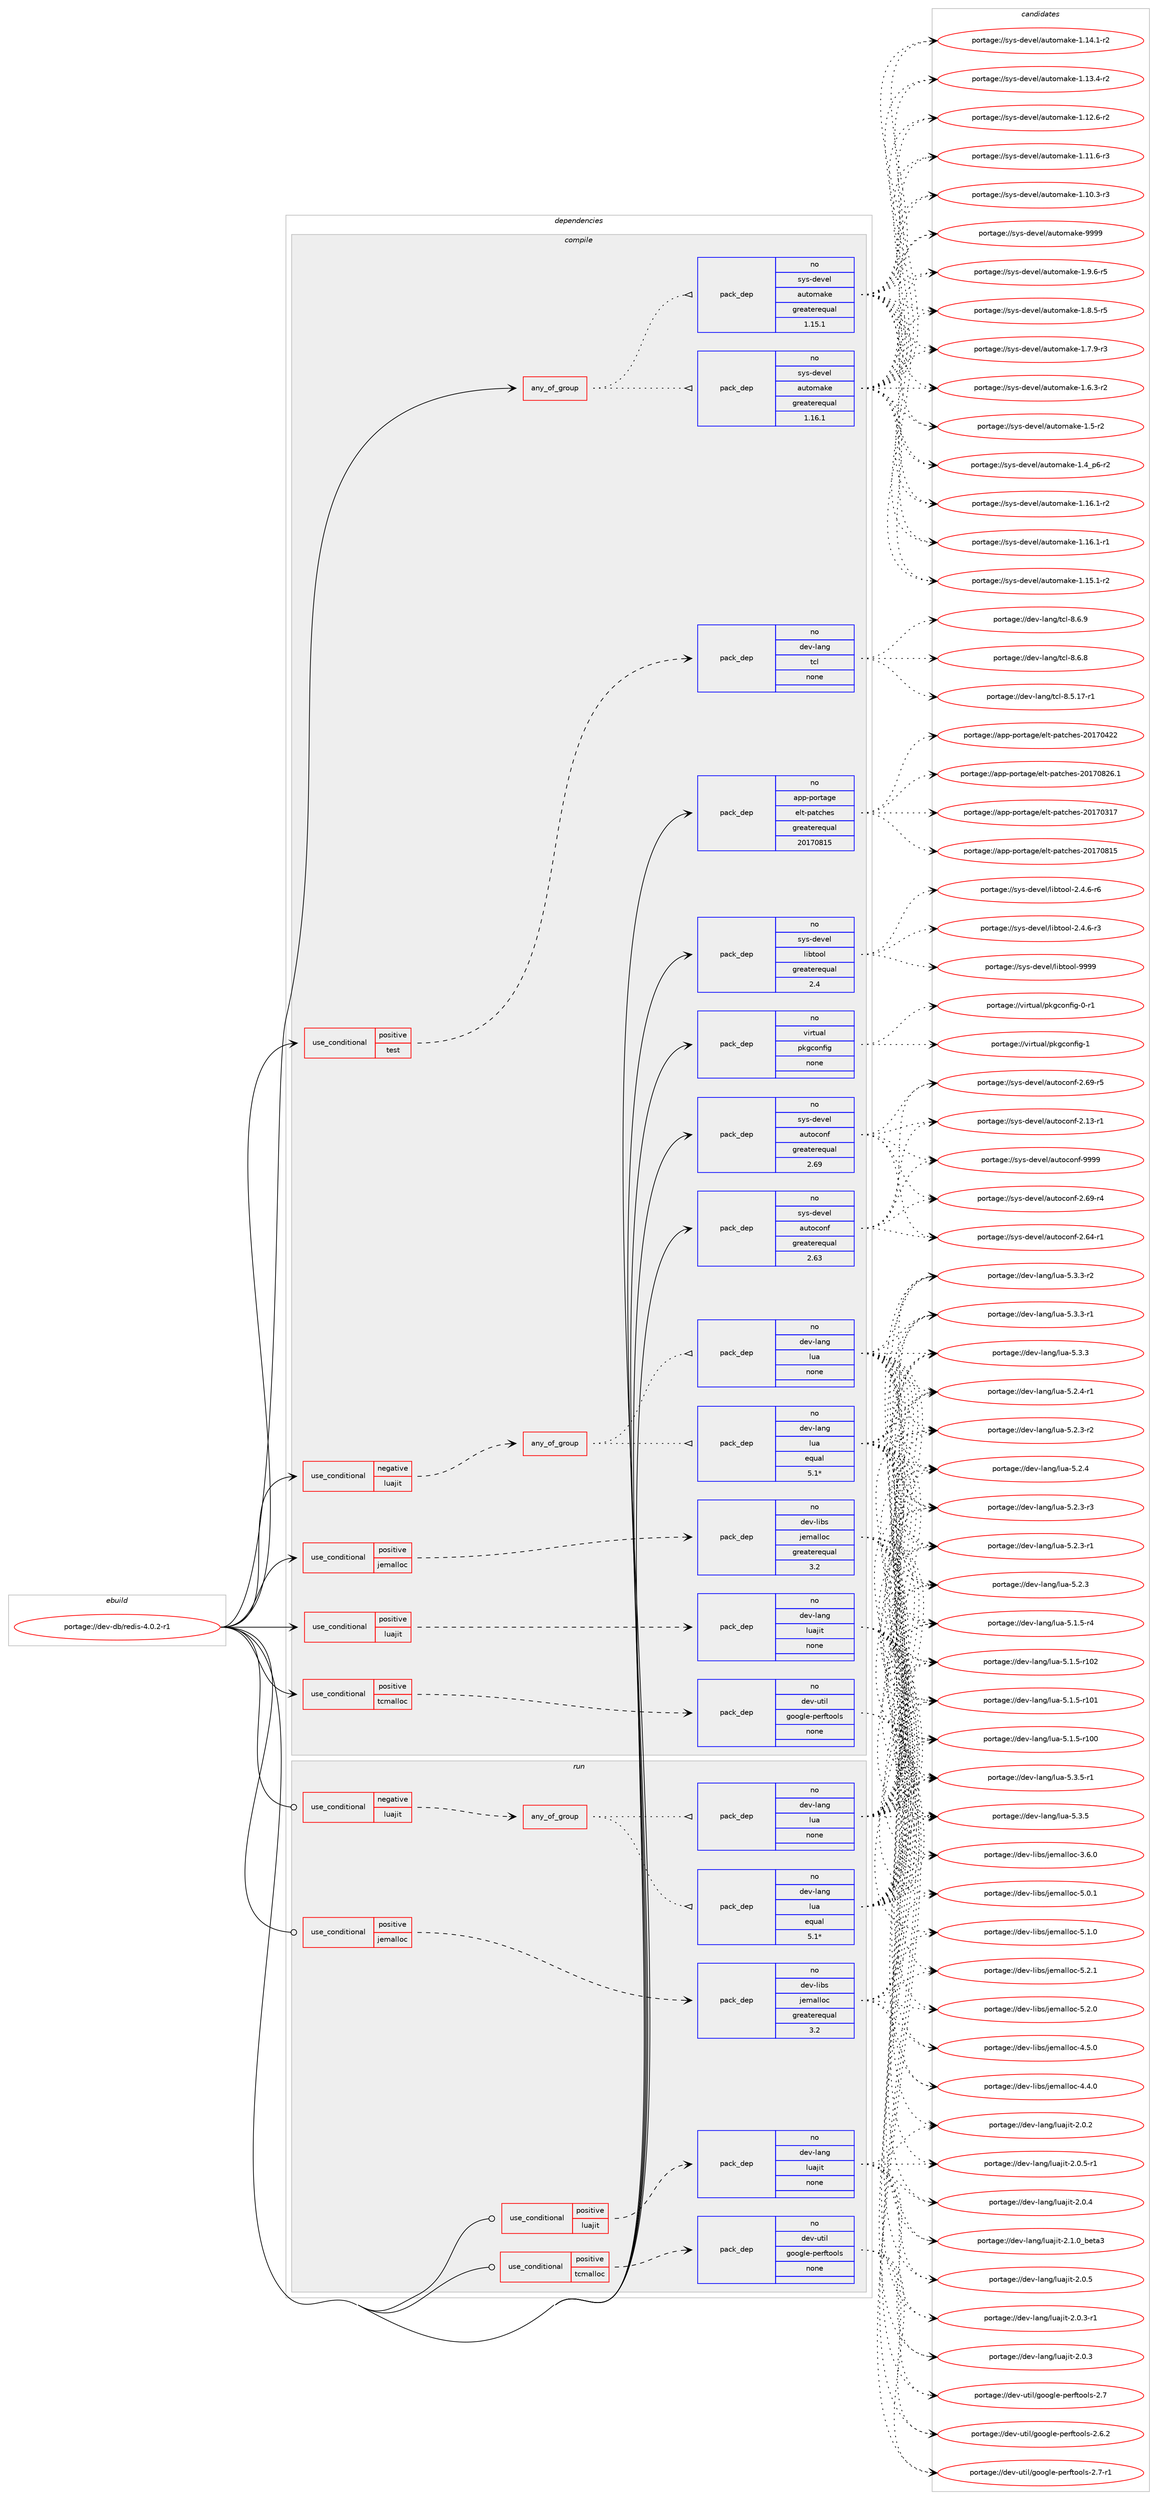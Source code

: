 digraph prolog {

# *************
# Graph options
# *************

newrank=true;
concentrate=true;
compound=true;
graph [rankdir=LR,fontname=Helvetica,fontsize=10,ranksep=1.5];#, ranksep=2.5, nodesep=0.2];
edge  [arrowhead=vee];
node  [fontname=Helvetica,fontsize=10];

# **********
# The ebuild
# **********

subgraph cluster_leftcol {
color=gray;
label=<<i>ebuild</i>>;
id [label="portage://dev-db/redis-4.0.2-r1", color=red, width=4, href="../dev-db/redis-4.0.2-r1.svg"];
}

# ****************
# The dependencies
# ****************

subgraph cluster_midcol {
color=gray;
label=<<i>dependencies</i>>;
subgraph cluster_compile {
fillcolor="#eeeeee";
style=filled;
label=<<i>compile</i>>;
subgraph any6945 {
dependency576933 [label=<<TABLE BORDER="0" CELLBORDER="1" CELLSPACING="0" CELLPADDING="4"><TR><TD CELLPADDING="10">any_of_group</TD></TR></TABLE>>, shape=none, color=red];subgraph pack433830 {
dependency576934 [label=<<TABLE BORDER="0" CELLBORDER="1" CELLSPACING="0" CELLPADDING="4" WIDTH="220"><TR><TD ROWSPAN="6" CELLPADDING="30">pack_dep</TD></TR><TR><TD WIDTH="110">no</TD></TR><TR><TD>sys-devel</TD></TR><TR><TD>automake</TD></TR><TR><TD>greaterequal</TD></TR><TR><TD>1.16.1</TD></TR></TABLE>>, shape=none, color=blue];
}
dependency576933:e -> dependency576934:w [weight=20,style="dotted",arrowhead="oinv"];
subgraph pack433831 {
dependency576935 [label=<<TABLE BORDER="0" CELLBORDER="1" CELLSPACING="0" CELLPADDING="4" WIDTH="220"><TR><TD ROWSPAN="6" CELLPADDING="30">pack_dep</TD></TR><TR><TD WIDTH="110">no</TD></TR><TR><TD>sys-devel</TD></TR><TR><TD>automake</TD></TR><TR><TD>greaterequal</TD></TR><TR><TD>1.15.1</TD></TR></TABLE>>, shape=none, color=blue];
}
dependency576933:e -> dependency576935:w [weight=20,style="dotted",arrowhead="oinv"];
}
id:e -> dependency576933:w [weight=20,style="solid",arrowhead="vee"];
subgraph cond135921 {
dependency576936 [label=<<TABLE BORDER="0" CELLBORDER="1" CELLSPACING="0" CELLPADDING="4"><TR><TD ROWSPAN="3" CELLPADDING="10">use_conditional</TD></TR><TR><TD>negative</TD></TR><TR><TD>luajit</TD></TR></TABLE>>, shape=none, color=red];
subgraph any6946 {
dependency576937 [label=<<TABLE BORDER="0" CELLBORDER="1" CELLSPACING="0" CELLPADDING="4"><TR><TD CELLPADDING="10">any_of_group</TD></TR></TABLE>>, shape=none, color=red];subgraph pack433832 {
dependency576938 [label=<<TABLE BORDER="0" CELLBORDER="1" CELLSPACING="0" CELLPADDING="4" WIDTH="220"><TR><TD ROWSPAN="6" CELLPADDING="30">pack_dep</TD></TR><TR><TD WIDTH="110">no</TD></TR><TR><TD>dev-lang</TD></TR><TR><TD>lua</TD></TR><TR><TD>none</TD></TR><TR><TD></TD></TR></TABLE>>, shape=none, color=blue];
}
dependency576937:e -> dependency576938:w [weight=20,style="dotted",arrowhead="oinv"];
subgraph pack433833 {
dependency576939 [label=<<TABLE BORDER="0" CELLBORDER="1" CELLSPACING="0" CELLPADDING="4" WIDTH="220"><TR><TD ROWSPAN="6" CELLPADDING="30">pack_dep</TD></TR><TR><TD WIDTH="110">no</TD></TR><TR><TD>dev-lang</TD></TR><TR><TD>lua</TD></TR><TR><TD>equal</TD></TR><TR><TD>5.1*</TD></TR></TABLE>>, shape=none, color=blue];
}
dependency576937:e -> dependency576939:w [weight=20,style="dotted",arrowhead="oinv"];
}
dependency576936:e -> dependency576937:w [weight=20,style="dashed",arrowhead="vee"];
}
id:e -> dependency576936:w [weight=20,style="solid",arrowhead="vee"];
subgraph cond135922 {
dependency576940 [label=<<TABLE BORDER="0" CELLBORDER="1" CELLSPACING="0" CELLPADDING="4"><TR><TD ROWSPAN="3" CELLPADDING="10">use_conditional</TD></TR><TR><TD>positive</TD></TR><TR><TD>jemalloc</TD></TR></TABLE>>, shape=none, color=red];
subgraph pack433834 {
dependency576941 [label=<<TABLE BORDER="0" CELLBORDER="1" CELLSPACING="0" CELLPADDING="4" WIDTH="220"><TR><TD ROWSPAN="6" CELLPADDING="30">pack_dep</TD></TR><TR><TD WIDTH="110">no</TD></TR><TR><TD>dev-libs</TD></TR><TR><TD>jemalloc</TD></TR><TR><TD>greaterequal</TD></TR><TR><TD>3.2</TD></TR></TABLE>>, shape=none, color=blue];
}
dependency576940:e -> dependency576941:w [weight=20,style="dashed",arrowhead="vee"];
}
id:e -> dependency576940:w [weight=20,style="solid",arrowhead="vee"];
subgraph cond135923 {
dependency576942 [label=<<TABLE BORDER="0" CELLBORDER="1" CELLSPACING="0" CELLPADDING="4"><TR><TD ROWSPAN="3" CELLPADDING="10">use_conditional</TD></TR><TR><TD>positive</TD></TR><TR><TD>luajit</TD></TR></TABLE>>, shape=none, color=red];
subgraph pack433835 {
dependency576943 [label=<<TABLE BORDER="0" CELLBORDER="1" CELLSPACING="0" CELLPADDING="4" WIDTH="220"><TR><TD ROWSPAN="6" CELLPADDING="30">pack_dep</TD></TR><TR><TD WIDTH="110">no</TD></TR><TR><TD>dev-lang</TD></TR><TR><TD>luajit</TD></TR><TR><TD>none</TD></TR><TR><TD></TD></TR></TABLE>>, shape=none, color=blue];
}
dependency576942:e -> dependency576943:w [weight=20,style="dashed",arrowhead="vee"];
}
id:e -> dependency576942:w [weight=20,style="solid",arrowhead="vee"];
subgraph cond135924 {
dependency576944 [label=<<TABLE BORDER="0" CELLBORDER="1" CELLSPACING="0" CELLPADDING="4"><TR><TD ROWSPAN="3" CELLPADDING="10">use_conditional</TD></TR><TR><TD>positive</TD></TR><TR><TD>tcmalloc</TD></TR></TABLE>>, shape=none, color=red];
subgraph pack433836 {
dependency576945 [label=<<TABLE BORDER="0" CELLBORDER="1" CELLSPACING="0" CELLPADDING="4" WIDTH="220"><TR><TD ROWSPAN="6" CELLPADDING="30">pack_dep</TD></TR><TR><TD WIDTH="110">no</TD></TR><TR><TD>dev-util</TD></TR><TR><TD>google-perftools</TD></TR><TR><TD>none</TD></TR><TR><TD></TD></TR></TABLE>>, shape=none, color=blue];
}
dependency576944:e -> dependency576945:w [weight=20,style="dashed",arrowhead="vee"];
}
id:e -> dependency576944:w [weight=20,style="solid",arrowhead="vee"];
subgraph cond135925 {
dependency576946 [label=<<TABLE BORDER="0" CELLBORDER="1" CELLSPACING="0" CELLPADDING="4"><TR><TD ROWSPAN="3" CELLPADDING="10">use_conditional</TD></TR><TR><TD>positive</TD></TR><TR><TD>test</TD></TR></TABLE>>, shape=none, color=red];
subgraph pack433837 {
dependency576947 [label=<<TABLE BORDER="0" CELLBORDER="1" CELLSPACING="0" CELLPADDING="4" WIDTH="220"><TR><TD ROWSPAN="6" CELLPADDING="30">pack_dep</TD></TR><TR><TD WIDTH="110">no</TD></TR><TR><TD>dev-lang</TD></TR><TR><TD>tcl</TD></TR><TR><TD>none</TD></TR><TR><TD></TD></TR></TABLE>>, shape=none, color=blue];
}
dependency576946:e -> dependency576947:w [weight=20,style="dashed",arrowhead="vee"];
}
id:e -> dependency576946:w [weight=20,style="solid",arrowhead="vee"];
subgraph pack433838 {
dependency576948 [label=<<TABLE BORDER="0" CELLBORDER="1" CELLSPACING="0" CELLPADDING="4" WIDTH="220"><TR><TD ROWSPAN="6" CELLPADDING="30">pack_dep</TD></TR><TR><TD WIDTH="110">no</TD></TR><TR><TD>app-portage</TD></TR><TR><TD>elt-patches</TD></TR><TR><TD>greaterequal</TD></TR><TR><TD>20170815</TD></TR></TABLE>>, shape=none, color=blue];
}
id:e -> dependency576948:w [weight=20,style="solid",arrowhead="vee"];
subgraph pack433839 {
dependency576949 [label=<<TABLE BORDER="0" CELLBORDER="1" CELLSPACING="0" CELLPADDING="4" WIDTH="220"><TR><TD ROWSPAN="6" CELLPADDING="30">pack_dep</TD></TR><TR><TD WIDTH="110">no</TD></TR><TR><TD>sys-devel</TD></TR><TR><TD>autoconf</TD></TR><TR><TD>greaterequal</TD></TR><TR><TD>2.63</TD></TR></TABLE>>, shape=none, color=blue];
}
id:e -> dependency576949:w [weight=20,style="solid",arrowhead="vee"];
subgraph pack433840 {
dependency576950 [label=<<TABLE BORDER="0" CELLBORDER="1" CELLSPACING="0" CELLPADDING="4" WIDTH="220"><TR><TD ROWSPAN="6" CELLPADDING="30">pack_dep</TD></TR><TR><TD WIDTH="110">no</TD></TR><TR><TD>sys-devel</TD></TR><TR><TD>autoconf</TD></TR><TR><TD>greaterequal</TD></TR><TR><TD>2.69</TD></TR></TABLE>>, shape=none, color=blue];
}
id:e -> dependency576950:w [weight=20,style="solid",arrowhead="vee"];
subgraph pack433841 {
dependency576951 [label=<<TABLE BORDER="0" CELLBORDER="1" CELLSPACING="0" CELLPADDING="4" WIDTH="220"><TR><TD ROWSPAN="6" CELLPADDING="30">pack_dep</TD></TR><TR><TD WIDTH="110">no</TD></TR><TR><TD>sys-devel</TD></TR><TR><TD>libtool</TD></TR><TR><TD>greaterequal</TD></TR><TR><TD>2.4</TD></TR></TABLE>>, shape=none, color=blue];
}
id:e -> dependency576951:w [weight=20,style="solid",arrowhead="vee"];
subgraph pack433842 {
dependency576952 [label=<<TABLE BORDER="0" CELLBORDER="1" CELLSPACING="0" CELLPADDING="4" WIDTH="220"><TR><TD ROWSPAN="6" CELLPADDING="30">pack_dep</TD></TR><TR><TD WIDTH="110">no</TD></TR><TR><TD>virtual</TD></TR><TR><TD>pkgconfig</TD></TR><TR><TD>none</TD></TR><TR><TD></TD></TR></TABLE>>, shape=none, color=blue];
}
id:e -> dependency576952:w [weight=20,style="solid",arrowhead="vee"];
}
subgraph cluster_compileandrun {
fillcolor="#eeeeee";
style=filled;
label=<<i>compile and run</i>>;
}
subgraph cluster_run {
fillcolor="#eeeeee";
style=filled;
label=<<i>run</i>>;
subgraph cond135926 {
dependency576953 [label=<<TABLE BORDER="0" CELLBORDER="1" CELLSPACING="0" CELLPADDING="4"><TR><TD ROWSPAN="3" CELLPADDING="10">use_conditional</TD></TR><TR><TD>negative</TD></TR><TR><TD>luajit</TD></TR></TABLE>>, shape=none, color=red];
subgraph any6947 {
dependency576954 [label=<<TABLE BORDER="0" CELLBORDER="1" CELLSPACING="0" CELLPADDING="4"><TR><TD CELLPADDING="10">any_of_group</TD></TR></TABLE>>, shape=none, color=red];subgraph pack433843 {
dependency576955 [label=<<TABLE BORDER="0" CELLBORDER="1" CELLSPACING="0" CELLPADDING="4" WIDTH="220"><TR><TD ROWSPAN="6" CELLPADDING="30">pack_dep</TD></TR><TR><TD WIDTH="110">no</TD></TR><TR><TD>dev-lang</TD></TR><TR><TD>lua</TD></TR><TR><TD>none</TD></TR><TR><TD></TD></TR></TABLE>>, shape=none, color=blue];
}
dependency576954:e -> dependency576955:w [weight=20,style="dotted",arrowhead="oinv"];
subgraph pack433844 {
dependency576956 [label=<<TABLE BORDER="0" CELLBORDER="1" CELLSPACING="0" CELLPADDING="4" WIDTH="220"><TR><TD ROWSPAN="6" CELLPADDING="30">pack_dep</TD></TR><TR><TD WIDTH="110">no</TD></TR><TR><TD>dev-lang</TD></TR><TR><TD>lua</TD></TR><TR><TD>equal</TD></TR><TR><TD>5.1*</TD></TR></TABLE>>, shape=none, color=blue];
}
dependency576954:e -> dependency576956:w [weight=20,style="dotted",arrowhead="oinv"];
}
dependency576953:e -> dependency576954:w [weight=20,style="dashed",arrowhead="vee"];
}
id:e -> dependency576953:w [weight=20,style="solid",arrowhead="odot"];
subgraph cond135927 {
dependency576957 [label=<<TABLE BORDER="0" CELLBORDER="1" CELLSPACING="0" CELLPADDING="4"><TR><TD ROWSPAN="3" CELLPADDING="10">use_conditional</TD></TR><TR><TD>positive</TD></TR><TR><TD>jemalloc</TD></TR></TABLE>>, shape=none, color=red];
subgraph pack433845 {
dependency576958 [label=<<TABLE BORDER="0" CELLBORDER="1" CELLSPACING="0" CELLPADDING="4" WIDTH="220"><TR><TD ROWSPAN="6" CELLPADDING="30">pack_dep</TD></TR><TR><TD WIDTH="110">no</TD></TR><TR><TD>dev-libs</TD></TR><TR><TD>jemalloc</TD></TR><TR><TD>greaterequal</TD></TR><TR><TD>3.2</TD></TR></TABLE>>, shape=none, color=blue];
}
dependency576957:e -> dependency576958:w [weight=20,style="dashed",arrowhead="vee"];
}
id:e -> dependency576957:w [weight=20,style="solid",arrowhead="odot"];
subgraph cond135928 {
dependency576959 [label=<<TABLE BORDER="0" CELLBORDER="1" CELLSPACING="0" CELLPADDING="4"><TR><TD ROWSPAN="3" CELLPADDING="10">use_conditional</TD></TR><TR><TD>positive</TD></TR><TR><TD>luajit</TD></TR></TABLE>>, shape=none, color=red];
subgraph pack433846 {
dependency576960 [label=<<TABLE BORDER="0" CELLBORDER="1" CELLSPACING="0" CELLPADDING="4" WIDTH="220"><TR><TD ROWSPAN="6" CELLPADDING="30">pack_dep</TD></TR><TR><TD WIDTH="110">no</TD></TR><TR><TD>dev-lang</TD></TR><TR><TD>luajit</TD></TR><TR><TD>none</TD></TR><TR><TD></TD></TR></TABLE>>, shape=none, color=blue];
}
dependency576959:e -> dependency576960:w [weight=20,style="dashed",arrowhead="vee"];
}
id:e -> dependency576959:w [weight=20,style="solid",arrowhead="odot"];
subgraph cond135929 {
dependency576961 [label=<<TABLE BORDER="0" CELLBORDER="1" CELLSPACING="0" CELLPADDING="4"><TR><TD ROWSPAN="3" CELLPADDING="10">use_conditional</TD></TR><TR><TD>positive</TD></TR><TR><TD>tcmalloc</TD></TR></TABLE>>, shape=none, color=red];
subgraph pack433847 {
dependency576962 [label=<<TABLE BORDER="0" CELLBORDER="1" CELLSPACING="0" CELLPADDING="4" WIDTH="220"><TR><TD ROWSPAN="6" CELLPADDING="30">pack_dep</TD></TR><TR><TD WIDTH="110">no</TD></TR><TR><TD>dev-util</TD></TR><TR><TD>google-perftools</TD></TR><TR><TD>none</TD></TR><TR><TD></TD></TR></TABLE>>, shape=none, color=blue];
}
dependency576961:e -> dependency576962:w [weight=20,style="dashed",arrowhead="vee"];
}
id:e -> dependency576961:w [weight=20,style="solid",arrowhead="odot"];
}
}

# **************
# The candidates
# **************

subgraph cluster_choices {
rank=same;
color=gray;
label=<<i>candidates</i>>;

subgraph choice433830 {
color=black;
nodesep=1;
choice115121115451001011181011084797117116111109971071014557575757 [label="portage://sys-devel/automake-9999", color=red, width=4,href="../sys-devel/automake-9999.svg"];
choice115121115451001011181011084797117116111109971071014549465746544511453 [label="portage://sys-devel/automake-1.9.6-r5", color=red, width=4,href="../sys-devel/automake-1.9.6-r5.svg"];
choice115121115451001011181011084797117116111109971071014549465646534511453 [label="portage://sys-devel/automake-1.8.5-r5", color=red, width=4,href="../sys-devel/automake-1.8.5-r5.svg"];
choice115121115451001011181011084797117116111109971071014549465546574511451 [label="portage://sys-devel/automake-1.7.9-r3", color=red, width=4,href="../sys-devel/automake-1.7.9-r3.svg"];
choice115121115451001011181011084797117116111109971071014549465446514511450 [label="portage://sys-devel/automake-1.6.3-r2", color=red, width=4,href="../sys-devel/automake-1.6.3-r2.svg"];
choice11512111545100101118101108479711711611110997107101454946534511450 [label="portage://sys-devel/automake-1.5-r2", color=red, width=4,href="../sys-devel/automake-1.5-r2.svg"];
choice115121115451001011181011084797117116111109971071014549465295112544511450 [label="portage://sys-devel/automake-1.4_p6-r2", color=red, width=4,href="../sys-devel/automake-1.4_p6-r2.svg"];
choice11512111545100101118101108479711711611110997107101454946495446494511450 [label="portage://sys-devel/automake-1.16.1-r2", color=red, width=4,href="../sys-devel/automake-1.16.1-r2.svg"];
choice11512111545100101118101108479711711611110997107101454946495446494511449 [label="portage://sys-devel/automake-1.16.1-r1", color=red, width=4,href="../sys-devel/automake-1.16.1-r1.svg"];
choice11512111545100101118101108479711711611110997107101454946495346494511450 [label="portage://sys-devel/automake-1.15.1-r2", color=red, width=4,href="../sys-devel/automake-1.15.1-r2.svg"];
choice11512111545100101118101108479711711611110997107101454946495246494511450 [label="portage://sys-devel/automake-1.14.1-r2", color=red, width=4,href="../sys-devel/automake-1.14.1-r2.svg"];
choice11512111545100101118101108479711711611110997107101454946495146524511450 [label="portage://sys-devel/automake-1.13.4-r2", color=red, width=4,href="../sys-devel/automake-1.13.4-r2.svg"];
choice11512111545100101118101108479711711611110997107101454946495046544511450 [label="portage://sys-devel/automake-1.12.6-r2", color=red, width=4,href="../sys-devel/automake-1.12.6-r2.svg"];
choice11512111545100101118101108479711711611110997107101454946494946544511451 [label="portage://sys-devel/automake-1.11.6-r3", color=red, width=4,href="../sys-devel/automake-1.11.6-r3.svg"];
choice11512111545100101118101108479711711611110997107101454946494846514511451 [label="portage://sys-devel/automake-1.10.3-r3", color=red, width=4,href="../sys-devel/automake-1.10.3-r3.svg"];
dependency576934:e -> choice115121115451001011181011084797117116111109971071014557575757:w [style=dotted,weight="100"];
dependency576934:e -> choice115121115451001011181011084797117116111109971071014549465746544511453:w [style=dotted,weight="100"];
dependency576934:e -> choice115121115451001011181011084797117116111109971071014549465646534511453:w [style=dotted,weight="100"];
dependency576934:e -> choice115121115451001011181011084797117116111109971071014549465546574511451:w [style=dotted,weight="100"];
dependency576934:e -> choice115121115451001011181011084797117116111109971071014549465446514511450:w [style=dotted,weight="100"];
dependency576934:e -> choice11512111545100101118101108479711711611110997107101454946534511450:w [style=dotted,weight="100"];
dependency576934:e -> choice115121115451001011181011084797117116111109971071014549465295112544511450:w [style=dotted,weight="100"];
dependency576934:e -> choice11512111545100101118101108479711711611110997107101454946495446494511450:w [style=dotted,weight="100"];
dependency576934:e -> choice11512111545100101118101108479711711611110997107101454946495446494511449:w [style=dotted,weight="100"];
dependency576934:e -> choice11512111545100101118101108479711711611110997107101454946495346494511450:w [style=dotted,weight="100"];
dependency576934:e -> choice11512111545100101118101108479711711611110997107101454946495246494511450:w [style=dotted,weight="100"];
dependency576934:e -> choice11512111545100101118101108479711711611110997107101454946495146524511450:w [style=dotted,weight="100"];
dependency576934:e -> choice11512111545100101118101108479711711611110997107101454946495046544511450:w [style=dotted,weight="100"];
dependency576934:e -> choice11512111545100101118101108479711711611110997107101454946494946544511451:w [style=dotted,weight="100"];
dependency576934:e -> choice11512111545100101118101108479711711611110997107101454946494846514511451:w [style=dotted,weight="100"];
}
subgraph choice433831 {
color=black;
nodesep=1;
choice115121115451001011181011084797117116111109971071014557575757 [label="portage://sys-devel/automake-9999", color=red, width=4,href="../sys-devel/automake-9999.svg"];
choice115121115451001011181011084797117116111109971071014549465746544511453 [label="portage://sys-devel/automake-1.9.6-r5", color=red, width=4,href="../sys-devel/automake-1.9.6-r5.svg"];
choice115121115451001011181011084797117116111109971071014549465646534511453 [label="portage://sys-devel/automake-1.8.5-r5", color=red, width=4,href="../sys-devel/automake-1.8.5-r5.svg"];
choice115121115451001011181011084797117116111109971071014549465546574511451 [label="portage://sys-devel/automake-1.7.9-r3", color=red, width=4,href="../sys-devel/automake-1.7.9-r3.svg"];
choice115121115451001011181011084797117116111109971071014549465446514511450 [label="portage://sys-devel/automake-1.6.3-r2", color=red, width=4,href="../sys-devel/automake-1.6.3-r2.svg"];
choice11512111545100101118101108479711711611110997107101454946534511450 [label="portage://sys-devel/automake-1.5-r2", color=red, width=4,href="../sys-devel/automake-1.5-r2.svg"];
choice115121115451001011181011084797117116111109971071014549465295112544511450 [label="portage://sys-devel/automake-1.4_p6-r2", color=red, width=4,href="../sys-devel/automake-1.4_p6-r2.svg"];
choice11512111545100101118101108479711711611110997107101454946495446494511450 [label="portage://sys-devel/automake-1.16.1-r2", color=red, width=4,href="../sys-devel/automake-1.16.1-r2.svg"];
choice11512111545100101118101108479711711611110997107101454946495446494511449 [label="portage://sys-devel/automake-1.16.1-r1", color=red, width=4,href="../sys-devel/automake-1.16.1-r1.svg"];
choice11512111545100101118101108479711711611110997107101454946495346494511450 [label="portage://sys-devel/automake-1.15.1-r2", color=red, width=4,href="../sys-devel/automake-1.15.1-r2.svg"];
choice11512111545100101118101108479711711611110997107101454946495246494511450 [label="portage://sys-devel/automake-1.14.1-r2", color=red, width=4,href="../sys-devel/automake-1.14.1-r2.svg"];
choice11512111545100101118101108479711711611110997107101454946495146524511450 [label="portage://sys-devel/automake-1.13.4-r2", color=red, width=4,href="../sys-devel/automake-1.13.4-r2.svg"];
choice11512111545100101118101108479711711611110997107101454946495046544511450 [label="portage://sys-devel/automake-1.12.6-r2", color=red, width=4,href="../sys-devel/automake-1.12.6-r2.svg"];
choice11512111545100101118101108479711711611110997107101454946494946544511451 [label="portage://sys-devel/automake-1.11.6-r3", color=red, width=4,href="../sys-devel/automake-1.11.6-r3.svg"];
choice11512111545100101118101108479711711611110997107101454946494846514511451 [label="portage://sys-devel/automake-1.10.3-r3", color=red, width=4,href="../sys-devel/automake-1.10.3-r3.svg"];
dependency576935:e -> choice115121115451001011181011084797117116111109971071014557575757:w [style=dotted,weight="100"];
dependency576935:e -> choice115121115451001011181011084797117116111109971071014549465746544511453:w [style=dotted,weight="100"];
dependency576935:e -> choice115121115451001011181011084797117116111109971071014549465646534511453:w [style=dotted,weight="100"];
dependency576935:e -> choice115121115451001011181011084797117116111109971071014549465546574511451:w [style=dotted,weight="100"];
dependency576935:e -> choice115121115451001011181011084797117116111109971071014549465446514511450:w [style=dotted,weight="100"];
dependency576935:e -> choice11512111545100101118101108479711711611110997107101454946534511450:w [style=dotted,weight="100"];
dependency576935:e -> choice115121115451001011181011084797117116111109971071014549465295112544511450:w [style=dotted,weight="100"];
dependency576935:e -> choice11512111545100101118101108479711711611110997107101454946495446494511450:w [style=dotted,weight="100"];
dependency576935:e -> choice11512111545100101118101108479711711611110997107101454946495446494511449:w [style=dotted,weight="100"];
dependency576935:e -> choice11512111545100101118101108479711711611110997107101454946495346494511450:w [style=dotted,weight="100"];
dependency576935:e -> choice11512111545100101118101108479711711611110997107101454946495246494511450:w [style=dotted,weight="100"];
dependency576935:e -> choice11512111545100101118101108479711711611110997107101454946495146524511450:w [style=dotted,weight="100"];
dependency576935:e -> choice11512111545100101118101108479711711611110997107101454946495046544511450:w [style=dotted,weight="100"];
dependency576935:e -> choice11512111545100101118101108479711711611110997107101454946494946544511451:w [style=dotted,weight="100"];
dependency576935:e -> choice11512111545100101118101108479711711611110997107101454946494846514511451:w [style=dotted,weight="100"];
}
subgraph choice433832 {
color=black;
nodesep=1;
choice100101118451089711010347108117974553465146534511449 [label="portage://dev-lang/lua-5.3.5-r1", color=red, width=4,href="../dev-lang/lua-5.3.5-r1.svg"];
choice10010111845108971101034710811797455346514653 [label="portage://dev-lang/lua-5.3.5", color=red, width=4,href="../dev-lang/lua-5.3.5.svg"];
choice100101118451089711010347108117974553465146514511450 [label="portage://dev-lang/lua-5.3.3-r2", color=red, width=4,href="../dev-lang/lua-5.3.3-r2.svg"];
choice100101118451089711010347108117974553465146514511449 [label="portage://dev-lang/lua-5.3.3-r1", color=red, width=4,href="../dev-lang/lua-5.3.3-r1.svg"];
choice10010111845108971101034710811797455346514651 [label="portage://dev-lang/lua-5.3.3", color=red, width=4,href="../dev-lang/lua-5.3.3.svg"];
choice100101118451089711010347108117974553465046524511449 [label="portage://dev-lang/lua-5.2.4-r1", color=red, width=4,href="../dev-lang/lua-5.2.4-r1.svg"];
choice10010111845108971101034710811797455346504652 [label="portage://dev-lang/lua-5.2.4", color=red, width=4,href="../dev-lang/lua-5.2.4.svg"];
choice100101118451089711010347108117974553465046514511451 [label="portage://dev-lang/lua-5.2.3-r3", color=red, width=4,href="../dev-lang/lua-5.2.3-r3.svg"];
choice100101118451089711010347108117974553465046514511450 [label="portage://dev-lang/lua-5.2.3-r2", color=red, width=4,href="../dev-lang/lua-5.2.3-r2.svg"];
choice100101118451089711010347108117974553465046514511449 [label="portage://dev-lang/lua-5.2.3-r1", color=red, width=4,href="../dev-lang/lua-5.2.3-r1.svg"];
choice10010111845108971101034710811797455346504651 [label="portage://dev-lang/lua-5.2.3", color=red, width=4,href="../dev-lang/lua-5.2.3.svg"];
choice100101118451089711010347108117974553464946534511452 [label="portage://dev-lang/lua-5.1.5-r4", color=red, width=4,href="../dev-lang/lua-5.1.5-r4.svg"];
choice1001011184510897110103471081179745534649465345114494850 [label="portage://dev-lang/lua-5.1.5-r102", color=red, width=4,href="../dev-lang/lua-5.1.5-r102.svg"];
choice1001011184510897110103471081179745534649465345114494849 [label="portage://dev-lang/lua-5.1.5-r101", color=red, width=4,href="../dev-lang/lua-5.1.5-r101.svg"];
choice1001011184510897110103471081179745534649465345114494848 [label="portage://dev-lang/lua-5.1.5-r100", color=red, width=4,href="../dev-lang/lua-5.1.5-r100.svg"];
dependency576938:e -> choice100101118451089711010347108117974553465146534511449:w [style=dotted,weight="100"];
dependency576938:e -> choice10010111845108971101034710811797455346514653:w [style=dotted,weight="100"];
dependency576938:e -> choice100101118451089711010347108117974553465146514511450:w [style=dotted,weight="100"];
dependency576938:e -> choice100101118451089711010347108117974553465146514511449:w [style=dotted,weight="100"];
dependency576938:e -> choice10010111845108971101034710811797455346514651:w [style=dotted,weight="100"];
dependency576938:e -> choice100101118451089711010347108117974553465046524511449:w [style=dotted,weight="100"];
dependency576938:e -> choice10010111845108971101034710811797455346504652:w [style=dotted,weight="100"];
dependency576938:e -> choice100101118451089711010347108117974553465046514511451:w [style=dotted,weight="100"];
dependency576938:e -> choice100101118451089711010347108117974553465046514511450:w [style=dotted,weight="100"];
dependency576938:e -> choice100101118451089711010347108117974553465046514511449:w [style=dotted,weight="100"];
dependency576938:e -> choice10010111845108971101034710811797455346504651:w [style=dotted,weight="100"];
dependency576938:e -> choice100101118451089711010347108117974553464946534511452:w [style=dotted,weight="100"];
dependency576938:e -> choice1001011184510897110103471081179745534649465345114494850:w [style=dotted,weight="100"];
dependency576938:e -> choice1001011184510897110103471081179745534649465345114494849:w [style=dotted,weight="100"];
dependency576938:e -> choice1001011184510897110103471081179745534649465345114494848:w [style=dotted,weight="100"];
}
subgraph choice433833 {
color=black;
nodesep=1;
choice100101118451089711010347108117974553465146534511449 [label="portage://dev-lang/lua-5.3.5-r1", color=red, width=4,href="../dev-lang/lua-5.3.5-r1.svg"];
choice10010111845108971101034710811797455346514653 [label="portage://dev-lang/lua-5.3.5", color=red, width=4,href="../dev-lang/lua-5.3.5.svg"];
choice100101118451089711010347108117974553465146514511450 [label="portage://dev-lang/lua-5.3.3-r2", color=red, width=4,href="../dev-lang/lua-5.3.3-r2.svg"];
choice100101118451089711010347108117974553465146514511449 [label="portage://dev-lang/lua-5.3.3-r1", color=red, width=4,href="../dev-lang/lua-5.3.3-r1.svg"];
choice10010111845108971101034710811797455346514651 [label="portage://dev-lang/lua-5.3.3", color=red, width=4,href="../dev-lang/lua-5.3.3.svg"];
choice100101118451089711010347108117974553465046524511449 [label="portage://dev-lang/lua-5.2.4-r1", color=red, width=4,href="../dev-lang/lua-5.2.4-r1.svg"];
choice10010111845108971101034710811797455346504652 [label="portage://dev-lang/lua-5.2.4", color=red, width=4,href="../dev-lang/lua-5.2.4.svg"];
choice100101118451089711010347108117974553465046514511451 [label="portage://dev-lang/lua-5.2.3-r3", color=red, width=4,href="../dev-lang/lua-5.2.3-r3.svg"];
choice100101118451089711010347108117974553465046514511450 [label="portage://dev-lang/lua-5.2.3-r2", color=red, width=4,href="../dev-lang/lua-5.2.3-r2.svg"];
choice100101118451089711010347108117974553465046514511449 [label="portage://dev-lang/lua-5.2.3-r1", color=red, width=4,href="../dev-lang/lua-5.2.3-r1.svg"];
choice10010111845108971101034710811797455346504651 [label="portage://dev-lang/lua-5.2.3", color=red, width=4,href="../dev-lang/lua-5.2.3.svg"];
choice100101118451089711010347108117974553464946534511452 [label="portage://dev-lang/lua-5.1.5-r4", color=red, width=4,href="../dev-lang/lua-5.1.5-r4.svg"];
choice1001011184510897110103471081179745534649465345114494850 [label="portage://dev-lang/lua-5.1.5-r102", color=red, width=4,href="../dev-lang/lua-5.1.5-r102.svg"];
choice1001011184510897110103471081179745534649465345114494849 [label="portage://dev-lang/lua-5.1.5-r101", color=red, width=4,href="../dev-lang/lua-5.1.5-r101.svg"];
choice1001011184510897110103471081179745534649465345114494848 [label="portage://dev-lang/lua-5.1.5-r100", color=red, width=4,href="../dev-lang/lua-5.1.5-r100.svg"];
dependency576939:e -> choice100101118451089711010347108117974553465146534511449:w [style=dotted,weight="100"];
dependency576939:e -> choice10010111845108971101034710811797455346514653:w [style=dotted,weight="100"];
dependency576939:e -> choice100101118451089711010347108117974553465146514511450:w [style=dotted,weight="100"];
dependency576939:e -> choice100101118451089711010347108117974553465146514511449:w [style=dotted,weight="100"];
dependency576939:e -> choice10010111845108971101034710811797455346514651:w [style=dotted,weight="100"];
dependency576939:e -> choice100101118451089711010347108117974553465046524511449:w [style=dotted,weight="100"];
dependency576939:e -> choice10010111845108971101034710811797455346504652:w [style=dotted,weight="100"];
dependency576939:e -> choice100101118451089711010347108117974553465046514511451:w [style=dotted,weight="100"];
dependency576939:e -> choice100101118451089711010347108117974553465046514511450:w [style=dotted,weight="100"];
dependency576939:e -> choice100101118451089711010347108117974553465046514511449:w [style=dotted,weight="100"];
dependency576939:e -> choice10010111845108971101034710811797455346504651:w [style=dotted,weight="100"];
dependency576939:e -> choice100101118451089711010347108117974553464946534511452:w [style=dotted,weight="100"];
dependency576939:e -> choice1001011184510897110103471081179745534649465345114494850:w [style=dotted,weight="100"];
dependency576939:e -> choice1001011184510897110103471081179745534649465345114494849:w [style=dotted,weight="100"];
dependency576939:e -> choice1001011184510897110103471081179745534649465345114494848:w [style=dotted,weight="100"];
}
subgraph choice433834 {
color=black;
nodesep=1;
choice1001011184510810598115471061011099710810811199455346504649 [label="portage://dev-libs/jemalloc-5.2.1", color=red, width=4,href="../dev-libs/jemalloc-5.2.1.svg"];
choice1001011184510810598115471061011099710810811199455346504648 [label="portage://dev-libs/jemalloc-5.2.0", color=red, width=4,href="../dev-libs/jemalloc-5.2.0.svg"];
choice1001011184510810598115471061011099710810811199455346494648 [label="portage://dev-libs/jemalloc-5.1.0", color=red, width=4,href="../dev-libs/jemalloc-5.1.0.svg"];
choice1001011184510810598115471061011099710810811199455346484649 [label="portage://dev-libs/jemalloc-5.0.1", color=red, width=4,href="../dev-libs/jemalloc-5.0.1.svg"];
choice1001011184510810598115471061011099710810811199455246534648 [label="portage://dev-libs/jemalloc-4.5.0", color=red, width=4,href="../dev-libs/jemalloc-4.5.0.svg"];
choice1001011184510810598115471061011099710810811199455246524648 [label="portage://dev-libs/jemalloc-4.4.0", color=red, width=4,href="../dev-libs/jemalloc-4.4.0.svg"];
choice1001011184510810598115471061011099710810811199455146544648 [label="portage://dev-libs/jemalloc-3.6.0", color=red, width=4,href="../dev-libs/jemalloc-3.6.0.svg"];
dependency576941:e -> choice1001011184510810598115471061011099710810811199455346504649:w [style=dotted,weight="100"];
dependency576941:e -> choice1001011184510810598115471061011099710810811199455346504648:w [style=dotted,weight="100"];
dependency576941:e -> choice1001011184510810598115471061011099710810811199455346494648:w [style=dotted,weight="100"];
dependency576941:e -> choice1001011184510810598115471061011099710810811199455346484649:w [style=dotted,weight="100"];
dependency576941:e -> choice1001011184510810598115471061011099710810811199455246534648:w [style=dotted,weight="100"];
dependency576941:e -> choice1001011184510810598115471061011099710810811199455246524648:w [style=dotted,weight="100"];
dependency576941:e -> choice1001011184510810598115471061011099710810811199455146544648:w [style=dotted,weight="100"];
}
subgraph choice433835 {
color=black;
nodesep=1;
choice1001011184510897110103471081179710610511645504649464895981011169751 [label="portage://dev-lang/luajit-2.1.0_beta3", color=red, width=4,href="../dev-lang/luajit-2.1.0_beta3.svg"];
choice100101118451089711010347108117971061051164550464846534511449 [label="portage://dev-lang/luajit-2.0.5-r1", color=red, width=4,href="../dev-lang/luajit-2.0.5-r1.svg"];
choice10010111845108971101034710811797106105116455046484653 [label="portage://dev-lang/luajit-2.0.5", color=red, width=4,href="../dev-lang/luajit-2.0.5.svg"];
choice10010111845108971101034710811797106105116455046484652 [label="portage://dev-lang/luajit-2.0.4", color=red, width=4,href="../dev-lang/luajit-2.0.4.svg"];
choice100101118451089711010347108117971061051164550464846514511449 [label="portage://dev-lang/luajit-2.0.3-r1", color=red, width=4,href="../dev-lang/luajit-2.0.3-r1.svg"];
choice10010111845108971101034710811797106105116455046484651 [label="portage://dev-lang/luajit-2.0.3", color=red, width=4,href="../dev-lang/luajit-2.0.3.svg"];
choice10010111845108971101034710811797106105116455046484650 [label="portage://dev-lang/luajit-2.0.2", color=red, width=4,href="../dev-lang/luajit-2.0.2.svg"];
dependency576943:e -> choice1001011184510897110103471081179710610511645504649464895981011169751:w [style=dotted,weight="100"];
dependency576943:e -> choice100101118451089711010347108117971061051164550464846534511449:w [style=dotted,weight="100"];
dependency576943:e -> choice10010111845108971101034710811797106105116455046484653:w [style=dotted,weight="100"];
dependency576943:e -> choice10010111845108971101034710811797106105116455046484652:w [style=dotted,weight="100"];
dependency576943:e -> choice100101118451089711010347108117971061051164550464846514511449:w [style=dotted,weight="100"];
dependency576943:e -> choice10010111845108971101034710811797106105116455046484651:w [style=dotted,weight="100"];
dependency576943:e -> choice10010111845108971101034710811797106105116455046484650:w [style=dotted,weight="100"];
}
subgraph choice433836 {
color=black;
nodesep=1;
choice100101118451171161051084710311111110310810145112101114102116111111108115455046554511449 [label="portage://dev-util/google-perftools-2.7-r1", color=red, width=4,href="../dev-util/google-perftools-2.7-r1.svg"];
choice10010111845117116105108471031111111031081014511210111410211611111110811545504655 [label="portage://dev-util/google-perftools-2.7", color=red, width=4,href="../dev-util/google-perftools-2.7.svg"];
choice100101118451171161051084710311111110310810145112101114102116111111108115455046544650 [label="portage://dev-util/google-perftools-2.6.2", color=red, width=4,href="../dev-util/google-perftools-2.6.2.svg"];
dependency576945:e -> choice100101118451171161051084710311111110310810145112101114102116111111108115455046554511449:w [style=dotted,weight="100"];
dependency576945:e -> choice10010111845117116105108471031111111031081014511210111410211611111110811545504655:w [style=dotted,weight="100"];
dependency576945:e -> choice100101118451171161051084710311111110310810145112101114102116111111108115455046544650:w [style=dotted,weight="100"];
}
subgraph choice433837 {
color=black;
nodesep=1;
choice10010111845108971101034711699108455646544657 [label="portage://dev-lang/tcl-8.6.9", color=red, width=4,href="../dev-lang/tcl-8.6.9.svg"];
choice10010111845108971101034711699108455646544656 [label="portage://dev-lang/tcl-8.6.8", color=red, width=4,href="../dev-lang/tcl-8.6.8.svg"];
choice10010111845108971101034711699108455646534649554511449 [label="portage://dev-lang/tcl-8.5.17-r1", color=red, width=4,href="../dev-lang/tcl-8.5.17-r1.svg"];
dependency576947:e -> choice10010111845108971101034711699108455646544657:w [style=dotted,weight="100"];
dependency576947:e -> choice10010111845108971101034711699108455646544656:w [style=dotted,weight="100"];
dependency576947:e -> choice10010111845108971101034711699108455646534649554511449:w [style=dotted,weight="100"];
}
subgraph choice433838 {
color=black;
nodesep=1;
choice971121124511211111411697103101471011081164511297116991041011154550484955485650544649 [label="portage://app-portage/elt-patches-20170826.1", color=red, width=4,href="../app-portage/elt-patches-20170826.1.svg"];
choice97112112451121111141169710310147101108116451129711699104101115455048495548564953 [label="portage://app-portage/elt-patches-20170815", color=red, width=4,href="../app-portage/elt-patches-20170815.svg"];
choice97112112451121111141169710310147101108116451129711699104101115455048495548525050 [label="portage://app-portage/elt-patches-20170422", color=red, width=4,href="../app-portage/elt-patches-20170422.svg"];
choice97112112451121111141169710310147101108116451129711699104101115455048495548514955 [label="portage://app-portage/elt-patches-20170317", color=red, width=4,href="../app-portage/elt-patches-20170317.svg"];
dependency576948:e -> choice971121124511211111411697103101471011081164511297116991041011154550484955485650544649:w [style=dotted,weight="100"];
dependency576948:e -> choice97112112451121111141169710310147101108116451129711699104101115455048495548564953:w [style=dotted,weight="100"];
dependency576948:e -> choice97112112451121111141169710310147101108116451129711699104101115455048495548525050:w [style=dotted,weight="100"];
dependency576948:e -> choice97112112451121111141169710310147101108116451129711699104101115455048495548514955:w [style=dotted,weight="100"];
}
subgraph choice433839 {
color=black;
nodesep=1;
choice115121115451001011181011084797117116111991111101024557575757 [label="portage://sys-devel/autoconf-9999", color=red, width=4,href="../sys-devel/autoconf-9999.svg"];
choice1151211154510010111810110847971171161119911111010245504654574511453 [label="portage://sys-devel/autoconf-2.69-r5", color=red, width=4,href="../sys-devel/autoconf-2.69-r5.svg"];
choice1151211154510010111810110847971171161119911111010245504654574511452 [label="portage://sys-devel/autoconf-2.69-r4", color=red, width=4,href="../sys-devel/autoconf-2.69-r4.svg"];
choice1151211154510010111810110847971171161119911111010245504654524511449 [label="portage://sys-devel/autoconf-2.64-r1", color=red, width=4,href="../sys-devel/autoconf-2.64-r1.svg"];
choice1151211154510010111810110847971171161119911111010245504649514511449 [label="portage://sys-devel/autoconf-2.13-r1", color=red, width=4,href="../sys-devel/autoconf-2.13-r1.svg"];
dependency576949:e -> choice115121115451001011181011084797117116111991111101024557575757:w [style=dotted,weight="100"];
dependency576949:e -> choice1151211154510010111810110847971171161119911111010245504654574511453:w [style=dotted,weight="100"];
dependency576949:e -> choice1151211154510010111810110847971171161119911111010245504654574511452:w [style=dotted,weight="100"];
dependency576949:e -> choice1151211154510010111810110847971171161119911111010245504654524511449:w [style=dotted,weight="100"];
dependency576949:e -> choice1151211154510010111810110847971171161119911111010245504649514511449:w [style=dotted,weight="100"];
}
subgraph choice433840 {
color=black;
nodesep=1;
choice115121115451001011181011084797117116111991111101024557575757 [label="portage://sys-devel/autoconf-9999", color=red, width=4,href="../sys-devel/autoconf-9999.svg"];
choice1151211154510010111810110847971171161119911111010245504654574511453 [label="portage://sys-devel/autoconf-2.69-r5", color=red, width=4,href="../sys-devel/autoconf-2.69-r5.svg"];
choice1151211154510010111810110847971171161119911111010245504654574511452 [label="portage://sys-devel/autoconf-2.69-r4", color=red, width=4,href="../sys-devel/autoconf-2.69-r4.svg"];
choice1151211154510010111810110847971171161119911111010245504654524511449 [label="portage://sys-devel/autoconf-2.64-r1", color=red, width=4,href="../sys-devel/autoconf-2.64-r1.svg"];
choice1151211154510010111810110847971171161119911111010245504649514511449 [label="portage://sys-devel/autoconf-2.13-r1", color=red, width=4,href="../sys-devel/autoconf-2.13-r1.svg"];
dependency576950:e -> choice115121115451001011181011084797117116111991111101024557575757:w [style=dotted,weight="100"];
dependency576950:e -> choice1151211154510010111810110847971171161119911111010245504654574511453:w [style=dotted,weight="100"];
dependency576950:e -> choice1151211154510010111810110847971171161119911111010245504654574511452:w [style=dotted,weight="100"];
dependency576950:e -> choice1151211154510010111810110847971171161119911111010245504654524511449:w [style=dotted,weight="100"];
dependency576950:e -> choice1151211154510010111810110847971171161119911111010245504649514511449:w [style=dotted,weight="100"];
}
subgraph choice433841 {
color=black;
nodesep=1;
choice1151211154510010111810110847108105981161111111084557575757 [label="portage://sys-devel/libtool-9999", color=red, width=4,href="../sys-devel/libtool-9999.svg"];
choice1151211154510010111810110847108105981161111111084550465246544511454 [label="portage://sys-devel/libtool-2.4.6-r6", color=red, width=4,href="../sys-devel/libtool-2.4.6-r6.svg"];
choice1151211154510010111810110847108105981161111111084550465246544511451 [label="portage://sys-devel/libtool-2.4.6-r3", color=red, width=4,href="../sys-devel/libtool-2.4.6-r3.svg"];
dependency576951:e -> choice1151211154510010111810110847108105981161111111084557575757:w [style=dotted,weight="100"];
dependency576951:e -> choice1151211154510010111810110847108105981161111111084550465246544511454:w [style=dotted,weight="100"];
dependency576951:e -> choice1151211154510010111810110847108105981161111111084550465246544511451:w [style=dotted,weight="100"];
}
subgraph choice433842 {
color=black;
nodesep=1;
choice1181051141161179710847112107103991111101021051034549 [label="portage://virtual/pkgconfig-1", color=red, width=4,href="../virtual/pkgconfig-1.svg"];
choice11810511411611797108471121071039911111010210510345484511449 [label="portage://virtual/pkgconfig-0-r1", color=red, width=4,href="../virtual/pkgconfig-0-r1.svg"];
dependency576952:e -> choice1181051141161179710847112107103991111101021051034549:w [style=dotted,weight="100"];
dependency576952:e -> choice11810511411611797108471121071039911111010210510345484511449:w [style=dotted,weight="100"];
}
subgraph choice433843 {
color=black;
nodesep=1;
choice100101118451089711010347108117974553465146534511449 [label="portage://dev-lang/lua-5.3.5-r1", color=red, width=4,href="../dev-lang/lua-5.3.5-r1.svg"];
choice10010111845108971101034710811797455346514653 [label="portage://dev-lang/lua-5.3.5", color=red, width=4,href="../dev-lang/lua-5.3.5.svg"];
choice100101118451089711010347108117974553465146514511450 [label="portage://dev-lang/lua-5.3.3-r2", color=red, width=4,href="../dev-lang/lua-5.3.3-r2.svg"];
choice100101118451089711010347108117974553465146514511449 [label="portage://dev-lang/lua-5.3.3-r1", color=red, width=4,href="../dev-lang/lua-5.3.3-r1.svg"];
choice10010111845108971101034710811797455346514651 [label="portage://dev-lang/lua-5.3.3", color=red, width=4,href="../dev-lang/lua-5.3.3.svg"];
choice100101118451089711010347108117974553465046524511449 [label="portage://dev-lang/lua-5.2.4-r1", color=red, width=4,href="../dev-lang/lua-5.2.4-r1.svg"];
choice10010111845108971101034710811797455346504652 [label="portage://dev-lang/lua-5.2.4", color=red, width=4,href="../dev-lang/lua-5.2.4.svg"];
choice100101118451089711010347108117974553465046514511451 [label="portage://dev-lang/lua-5.2.3-r3", color=red, width=4,href="../dev-lang/lua-5.2.3-r3.svg"];
choice100101118451089711010347108117974553465046514511450 [label="portage://dev-lang/lua-5.2.3-r2", color=red, width=4,href="../dev-lang/lua-5.2.3-r2.svg"];
choice100101118451089711010347108117974553465046514511449 [label="portage://dev-lang/lua-5.2.3-r1", color=red, width=4,href="../dev-lang/lua-5.2.3-r1.svg"];
choice10010111845108971101034710811797455346504651 [label="portage://dev-lang/lua-5.2.3", color=red, width=4,href="../dev-lang/lua-5.2.3.svg"];
choice100101118451089711010347108117974553464946534511452 [label="portage://dev-lang/lua-5.1.5-r4", color=red, width=4,href="../dev-lang/lua-5.1.5-r4.svg"];
choice1001011184510897110103471081179745534649465345114494850 [label="portage://dev-lang/lua-5.1.5-r102", color=red, width=4,href="../dev-lang/lua-5.1.5-r102.svg"];
choice1001011184510897110103471081179745534649465345114494849 [label="portage://dev-lang/lua-5.1.5-r101", color=red, width=4,href="../dev-lang/lua-5.1.5-r101.svg"];
choice1001011184510897110103471081179745534649465345114494848 [label="portage://dev-lang/lua-5.1.5-r100", color=red, width=4,href="../dev-lang/lua-5.1.5-r100.svg"];
dependency576955:e -> choice100101118451089711010347108117974553465146534511449:w [style=dotted,weight="100"];
dependency576955:e -> choice10010111845108971101034710811797455346514653:w [style=dotted,weight="100"];
dependency576955:e -> choice100101118451089711010347108117974553465146514511450:w [style=dotted,weight="100"];
dependency576955:e -> choice100101118451089711010347108117974553465146514511449:w [style=dotted,weight="100"];
dependency576955:e -> choice10010111845108971101034710811797455346514651:w [style=dotted,weight="100"];
dependency576955:e -> choice100101118451089711010347108117974553465046524511449:w [style=dotted,weight="100"];
dependency576955:e -> choice10010111845108971101034710811797455346504652:w [style=dotted,weight="100"];
dependency576955:e -> choice100101118451089711010347108117974553465046514511451:w [style=dotted,weight="100"];
dependency576955:e -> choice100101118451089711010347108117974553465046514511450:w [style=dotted,weight="100"];
dependency576955:e -> choice100101118451089711010347108117974553465046514511449:w [style=dotted,weight="100"];
dependency576955:e -> choice10010111845108971101034710811797455346504651:w [style=dotted,weight="100"];
dependency576955:e -> choice100101118451089711010347108117974553464946534511452:w [style=dotted,weight="100"];
dependency576955:e -> choice1001011184510897110103471081179745534649465345114494850:w [style=dotted,weight="100"];
dependency576955:e -> choice1001011184510897110103471081179745534649465345114494849:w [style=dotted,weight="100"];
dependency576955:e -> choice1001011184510897110103471081179745534649465345114494848:w [style=dotted,weight="100"];
}
subgraph choice433844 {
color=black;
nodesep=1;
choice100101118451089711010347108117974553465146534511449 [label="portage://dev-lang/lua-5.3.5-r1", color=red, width=4,href="../dev-lang/lua-5.3.5-r1.svg"];
choice10010111845108971101034710811797455346514653 [label="portage://dev-lang/lua-5.3.5", color=red, width=4,href="../dev-lang/lua-5.3.5.svg"];
choice100101118451089711010347108117974553465146514511450 [label="portage://dev-lang/lua-5.3.3-r2", color=red, width=4,href="../dev-lang/lua-5.3.3-r2.svg"];
choice100101118451089711010347108117974553465146514511449 [label="portage://dev-lang/lua-5.3.3-r1", color=red, width=4,href="../dev-lang/lua-5.3.3-r1.svg"];
choice10010111845108971101034710811797455346514651 [label="portage://dev-lang/lua-5.3.3", color=red, width=4,href="../dev-lang/lua-5.3.3.svg"];
choice100101118451089711010347108117974553465046524511449 [label="portage://dev-lang/lua-5.2.4-r1", color=red, width=4,href="../dev-lang/lua-5.2.4-r1.svg"];
choice10010111845108971101034710811797455346504652 [label="portage://dev-lang/lua-5.2.4", color=red, width=4,href="../dev-lang/lua-5.2.4.svg"];
choice100101118451089711010347108117974553465046514511451 [label="portage://dev-lang/lua-5.2.3-r3", color=red, width=4,href="../dev-lang/lua-5.2.3-r3.svg"];
choice100101118451089711010347108117974553465046514511450 [label="portage://dev-lang/lua-5.2.3-r2", color=red, width=4,href="../dev-lang/lua-5.2.3-r2.svg"];
choice100101118451089711010347108117974553465046514511449 [label="portage://dev-lang/lua-5.2.3-r1", color=red, width=4,href="../dev-lang/lua-5.2.3-r1.svg"];
choice10010111845108971101034710811797455346504651 [label="portage://dev-lang/lua-5.2.3", color=red, width=4,href="../dev-lang/lua-5.2.3.svg"];
choice100101118451089711010347108117974553464946534511452 [label="portage://dev-lang/lua-5.1.5-r4", color=red, width=4,href="../dev-lang/lua-5.1.5-r4.svg"];
choice1001011184510897110103471081179745534649465345114494850 [label="portage://dev-lang/lua-5.1.5-r102", color=red, width=4,href="../dev-lang/lua-5.1.5-r102.svg"];
choice1001011184510897110103471081179745534649465345114494849 [label="portage://dev-lang/lua-5.1.5-r101", color=red, width=4,href="../dev-lang/lua-5.1.5-r101.svg"];
choice1001011184510897110103471081179745534649465345114494848 [label="portage://dev-lang/lua-5.1.5-r100", color=red, width=4,href="../dev-lang/lua-5.1.5-r100.svg"];
dependency576956:e -> choice100101118451089711010347108117974553465146534511449:w [style=dotted,weight="100"];
dependency576956:e -> choice10010111845108971101034710811797455346514653:w [style=dotted,weight="100"];
dependency576956:e -> choice100101118451089711010347108117974553465146514511450:w [style=dotted,weight="100"];
dependency576956:e -> choice100101118451089711010347108117974553465146514511449:w [style=dotted,weight="100"];
dependency576956:e -> choice10010111845108971101034710811797455346514651:w [style=dotted,weight="100"];
dependency576956:e -> choice100101118451089711010347108117974553465046524511449:w [style=dotted,weight="100"];
dependency576956:e -> choice10010111845108971101034710811797455346504652:w [style=dotted,weight="100"];
dependency576956:e -> choice100101118451089711010347108117974553465046514511451:w [style=dotted,weight="100"];
dependency576956:e -> choice100101118451089711010347108117974553465046514511450:w [style=dotted,weight="100"];
dependency576956:e -> choice100101118451089711010347108117974553465046514511449:w [style=dotted,weight="100"];
dependency576956:e -> choice10010111845108971101034710811797455346504651:w [style=dotted,weight="100"];
dependency576956:e -> choice100101118451089711010347108117974553464946534511452:w [style=dotted,weight="100"];
dependency576956:e -> choice1001011184510897110103471081179745534649465345114494850:w [style=dotted,weight="100"];
dependency576956:e -> choice1001011184510897110103471081179745534649465345114494849:w [style=dotted,weight="100"];
dependency576956:e -> choice1001011184510897110103471081179745534649465345114494848:w [style=dotted,weight="100"];
}
subgraph choice433845 {
color=black;
nodesep=1;
choice1001011184510810598115471061011099710810811199455346504649 [label="portage://dev-libs/jemalloc-5.2.1", color=red, width=4,href="../dev-libs/jemalloc-5.2.1.svg"];
choice1001011184510810598115471061011099710810811199455346504648 [label="portage://dev-libs/jemalloc-5.2.0", color=red, width=4,href="../dev-libs/jemalloc-5.2.0.svg"];
choice1001011184510810598115471061011099710810811199455346494648 [label="portage://dev-libs/jemalloc-5.1.0", color=red, width=4,href="../dev-libs/jemalloc-5.1.0.svg"];
choice1001011184510810598115471061011099710810811199455346484649 [label="portage://dev-libs/jemalloc-5.0.1", color=red, width=4,href="../dev-libs/jemalloc-5.0.1.svg"];
choice1001011184510810598115471061011099710810811199455246534648 [label="portage://dev-libs/jemalloc-4.5.0", color=red, width=4,href="../dev-libs/jemalloc-4.5.0.svg"];
choice1001011184510810598115471061011099710810811199455246524648 [label="portage://dev-libs/jemalloc-4.4.0", color=red, width=4,href="../dev-libs/jemalloc-4.4.0.svg"];
choice1001011184510810598115471061011099710810811199455146544648 [label="portage://dev-libs/jemalloc-3.6.0", color=red, width=4,href="../dev-libs/jemalloc-3.6.0.svg"];
dependency576958:e -> choice1001011184510810598115471061011099710810811199455346504649:w [style=dotted,weight="100"];
dependency576958:e -> choice1001011184510810598115471061011099710810811199455346504648:w [style=dotted,weight="100"];
dependency576958:e -> choice1001011184510810598115471061011099710810811199455346494648:w [style=dotted,weight="100"];
dependency576958:e -> choice1001011184510810598115471061011099710810811199455346484649:w [style=dotted,weight="100"];
dependency576958:e -> choice1001011184510810598115471061011099710810811199455246534648:w [style=dotted,weight="100"];
dependency576958:e -> choice1001011184510810598115471061011099710810811199455246524648:w [style=dotted,weight="100"];
dependency576958:e -> choice1001011184510810598115471061011099710810811199455146544648:w [style=dotted,weight="100"];
}
subgraph choice433846 {
color=black;
nodesep=1;
choice1001011184510897110103471081179710610511645504649464895981011169751 [label="portage://dev-lang/luajit-2.1.0_beta3", color=red, width=4,href="../dev-lang/luajit-2.1.0_beta3.svg"];
choice100101118451089711010347108117971061051164550464846534511449 [label="portage://dev-lang/luajit-2.0.5-r1", color=red, width=4,href="../dev-lang/luajit-2.0.5-r1.svg"];
choice10010111845108971101034710811797106105116455046484653 [label="portage://dev-lang/luajit-2.0.5", color=red, width=4,href="../dev-lang/luajit-2.0.5.svg"];
choice10010111845108971101034710811797106105116455046484652 [label="portage://dev-lang/luajit-2.0.4", color=red, width=4,href="../dev-lang/luajit-2.0.4.svg"];
choice100101118451089711010347108117971061051164550464846514511449 [label="portage://dev-lang/luajit-2.0.3-r1", color=red, width=4,href="../dev-lang/luajit-2.0.3-r1.svg"];
choice10010111845108971101034710811797106105116455046484651 [label="portage://dev-lang/luajit-2.0.3", color=red, width=4,href="../dev-lang/luajit-2.0.3.svg"];
choice10010111845108971101034710811797106105116455046484650 [label="portage://dev-lang/luajit-2.0.2", color=red, width=4,href="../dev-lang/luajit-2.0.2.svg"];
dependency576960:e -> choice1001011184510897110103471081179710610511645504649464895981011169751:w [style=dotted,weight="100"];
dependency576960:e -> choice100101118451089711010347108117971061051164550464846534511449:w [style=dotted,weight="100"];
dependency576960:e -> choice10010111845108971101034710811797106105116455046484653:w [style=dotted,weight="100"];
dependency576960:e -> choice10010111845108971101034710811797106105116455046484652:w [style=dotted,weight="100"];
dependency576960:e -> choice100101118451089711010347108117971061051164550464846514511449:w [style=dotted,weight="100"];
dependency576960:e -> choice10010111845108971101034710811797106105116455046484651:w [style=dotted,weight="100"];
dependency576960:e -> choice10010111845108971101034710811797106105116455046484650:w [style=dotted,weight="100"];
}
subgraph choice433847 {
color=black;
nodesep=1;
choice100101118451171161051084710311111110310810145112101114102116111111108115455046554511449 [label="portage://dev-util/google-perftools-2.7-r1", color=red, width=4,href="../dev-util/google-perftools-2.7-r1.svg"];
choice10010111845117116105108471031111111031081014511210111410211611111110811545504655 [label="portage://dev-util/google-perftools-2.7", color=red, width=4,href="../dev-util/google-perftools-2.7.svg"];
choice100101118451171161051084710311111110310810145112101114102116111111108115455046544650 [label="portage://dev-util/google-perftools-2.6.2", color=red, width=4,href="../dev-util/google-perftools-2.6.2.svg"];
dependency576962:e -> choice100101118451171161051084710311111110310810145112101114102116111111108115455046554511449:w [style=dotted,weight="100"];
dependency576962:e -> choice10010111845117116105108471031111111031081014511210111410211611111110811545504655:w [style=dotted,weight="100"];
dependency576962:e -> choice100101118451171161051084710311111110310810145112101114102116111111108115455046544650:w [style=dotted,weight="100"];
}
}

}
